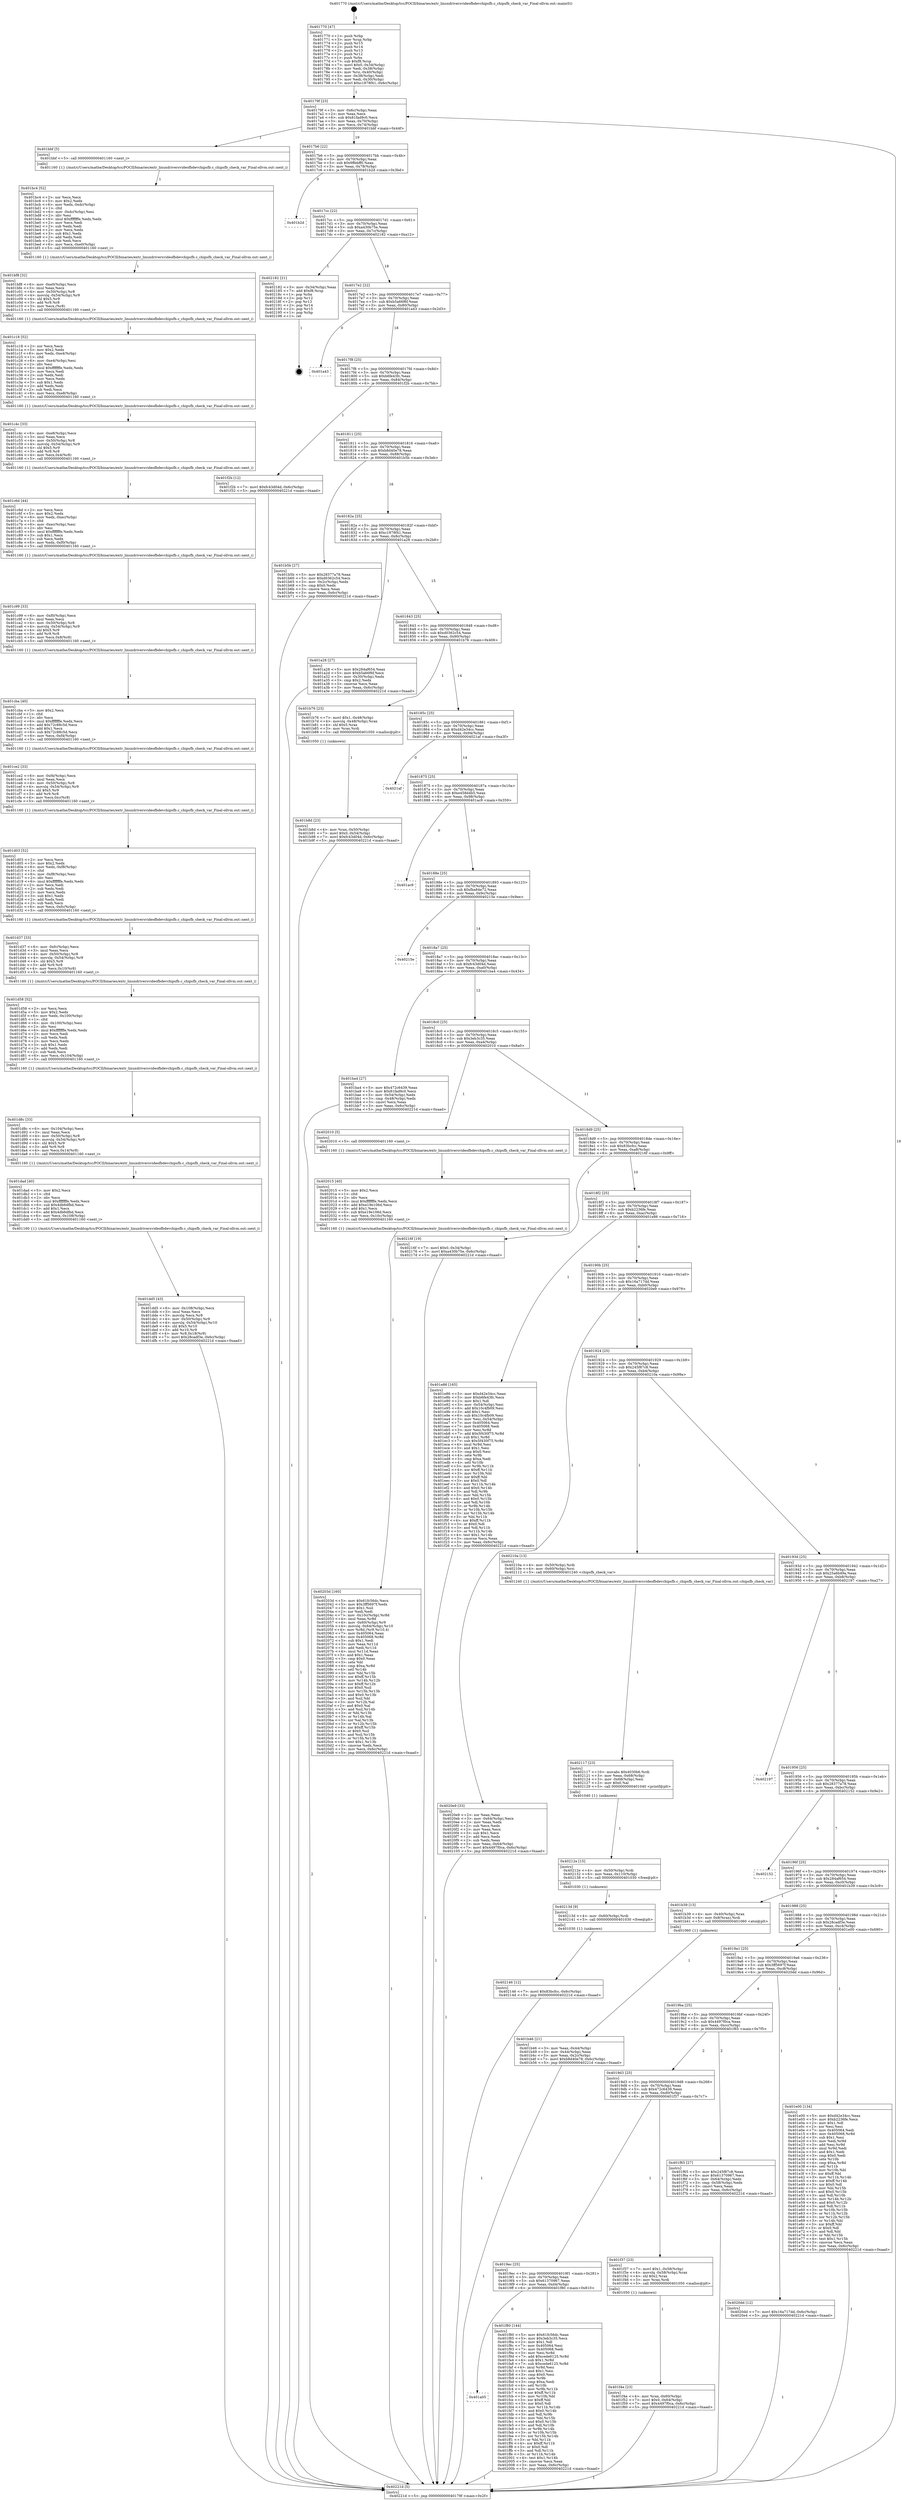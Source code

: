 digraph "0x401770" {
  label = "0x401770 (/mnt/c/Users/mathe/Desktop/tcc/POCII/binaries/extr_linuxdriversvideofbdevchipsfb.c_chipsfb_check_var_Final-ollvm.out::main(0))"
  labelloc = "t"
  node[shape=record]

  Entry [label="",width=0.3,height=0.3,shape=circle,fillcolor=black,style=filled]
  "0x40179f" [label="{
     0x40179f [23]\l
     | [instrs]\l
     &nbsp;&nbsp;0x40179f \<+3\>: mov -0x6c(%rbp),%eax\l
     &nbsp;&nbsp;0x4017a2 \<+2\>: mov %eax,%ecx\l
     &nbsp;&nbsp;0x4017a4 \<+6\>: sub $0x81fad9c0,%ecx\l
     &nbsp;&nbsp;0x4017aa \<+3\>: mov %eax,-0x70(%rbp)\l
     &nbsp;&nbsp;0x4017ad \<+3\>: mov %ecx,-0x74(%rbp)\l
     &nbsp;&nbsp;0x4017b0 \<+6\>: je 0000000000401bbf \<main+0x44f\>\l
  }"]
  "0x401bbf" [label="{
     0x401bbf [5]\l
     | [instrs]\l
     &nbsp;&nbsp;0x401bbf \<+5\>: call 0000000000401160 \<next_i\>\l
     | [calls]\l
     &nbsp;&nbsp;0x401160 \{1\} (/mnt/c/Users/mathe/Desktop/tcc/POCII/binaries/extr_linuxdriversvideofbdevchipsfb.c_chipsfb_check_var_Final-ollvm.out::next_i)\l
  }"]
  "0x4017b6" [label="{
     0x4017b6 [22]\l
     | [instrs]\l
     &nbsp;&nbsp;0x4017b6 \<+5\>: jmp 00000000004017bb \<main+0x4b\>\l
     &nbsp;&nbsp;0x4017bb \<+3\>: mov -0x70(%rbp),%eax\l
     &nbsp;&nbsp;0x4017be \<+5\>: sub $0x9ffebff0,%eax\l
     &nbsp;&nbsp;0x4017c3 \<+3\>: mov %eax,-0x78(%rbp)\l
     &nbsp;&nbsp;0x4017c6 \<+6\>: je 0000000000401b2d \<main+0x3bd\>\l
  }"]
  Exit [label="",width=0.3,height=0.3,shape=circle,fillcolor=black,style=filled,peripheries=2]
  "0x401b2d" [label="{
     0x401b2d\l
  }", style=dashed]
  "0x4017cc" [label="{
     0x4017cc [22]\l
     | [instrs]\l
     &nbsp;&nbsp;0x4017cc \<+5\>: jmp 00000000004017d1 \<main+0x61\>\l
     &nbsp;&nbsp;0x4017d1 \<+3\>: mov -0x70(%rbp),%eax\l
     &nbsp;&nbsp;0x4017d4 \<+5\>: sub $0xa430b75e,%eax\l
     &nbsp;&nbsp;0x4017d9 \<+3\>: mov %eax,-0x7c(%rbp)\l
     &nbsp;&nbsp;0x4017dc \<+6\>: je 0000000000402182 \<main+0xa12\>\l
  }"]
  "0x402146" [label="{
     0x402146 [12]\l
     | [instrs]\l
     &nbsp;&nbsp;0x402146 \<+7\>: movl $0x83bcfcc,-0x6c(%rbp)\l
     &nbsp;&nbsp;0x40214d \<+5\>: jmp 000000000040221d \<main+0xaad\>\l
  }"]
  "0x402182" [label="{
     0x402182 [21]\l
     | [instrs]\l
     &nbsp;&nbsp;0x402182 \<+3\>: mov -0x34(%rbp),%eax\l
     &nbsp;&nbsp;0x402185 \<+7\>: add $0xf8,%rsp\l
     &nbsp;&nbsp;0x40218c \<+1\>: pop %rbx\l
     &nbsp;&nbsp;0x40218d \<+2\>: pop %r12\l
     &nbsp;&nbsp;0x40218f \<+2\>: pop %r13\l
     &nbsp;&nbsp;0x402191 \<+2\>: pop %r14\l
     &nbsp;&nbsp;0x402193 \<+2\>: pop %r15\l
     &nbsp;&nbsp;0x402195 \<+1\>: pop %rbp\l
     &nbsp;&nbsp;0x402196 \<+1\>: ret\l
  }"]
  "0x4017e2" [label="{
     0x4017e2 [22]\l
     | [instrs]\l
     &nbsp;&nbsp;0x4017e2 \<+5\>: jmp 00000000004017e7 \<main+0x77\>\l
     &nbsp;&nbsp;0x4017e7 \<+3\>: mov -0x70(%rbp),%eax\l
     &nbsp;&nbsp;0x4017ea \<+5\>: sub $0xb5a66f6f,%eax\l
     &nbsp;&nbsp;0x4017ef \<+3\>: mov %eax,-0x80(%rbp)\l
     &nbsp;&nbsp;0x4017f2 \<+6\>: je 0000000000401a43 \<main+0x2d3\>\l
  }"]
  "0x40213d" [label="{
     0x40213d [9]\l
     | [instrs]\l
     &nbsp;&nbsp;0x40213d \<+4\>: mov -0x60(%rbp),%rdi\l
     &nbsp;&nbsp;0x402141 \<+5\>: call 0000000000401030 \<free@plt\>\l
     | [calls]\l
     &nbsp;&nbsp;0x401030 \{1\} (unknown)\l
  }"]
  "0x401a43" [label="{
     0x401a43\l
  }", style=dashed]
  "0x4017f8" [label="{
     0x4017f8 [25]\l
     | [instrs]\l
     &nbsp;&nbsp;0x4017f8 \<+5\>: jmp 00000000004017fd \<main+0x8d\>\l
     &nbsp;&nbsp;0x4017fd \<+3\>: mov -0x70(%rbp),%eax\l
     &nbsp;&nbsp;0x401800 \<+5\>: sub $0xb6fe43fc,%eax\l
     &nbsp;&nbsp;0x401805 \<+6\>: mov %eax,-0x84(%rbp)\l
     &nbsp;&nbsp;0x40180b \<+6\>: je 0000000000401f2b \<main+0x7bb\>\l
  }"]
  "0x40212e" [label="{
     0x40212e [15]\l
     | [instrs]\l
     &nbsp;&nbsp;0x40212e \<+4\>: mov -0x50(%rbp),%rdi\l
     &nbsp;&nbsp;0x402132 \<+6\>: mov %eax,-0x110(%rbp)\l
     &nbsp;&nbsp;0x402138 \<+5\>: call 0000000000401030 \<free@plt\>\l
     | [calls]\l
     &nbsp;&nbsp;0x401030 \{1\} (unknown)\l
  }"]
  "0x401f2b" [label="{
     0x401f2b [12]\l
     | [instrs]\l
     &nbsp;&nbsp;0x401f2b \<+7\>: movl $0xfc43d04d,-0x6c(%rbp)\l
     &nbsp;&nbsp;0x401f32 \<+5\>: jmp 000000000040221d \<main+0xaad\>\l
  }"]
  "0x401811" [label="{
     0x401811 [25]\l
     | [instrs]\l
     &nbsp;&nbsp;0x401811 \<+5\>: jmp 0000000000401816 \<main+0xa6\>\l
     &nbsp;&nbsp;0x401816 \<+3\>: mov -0x70(%rbp),%eax\l
     &nbsp;&nbsp;0x401819 \<+5\>: sub $0xb8d40e78,%eax\l
     &nbsp;&nbsp;0x40181e \<+6\>: mov %eax,-0x88(%rbp)\l
     &nbsp;&nbsp;0x401824 \<+6\>: je 0000000000401b5b \<main+0x3eb\>\l
  }"]
  "0x402117" [label="{
     0x402117 [23]\l
     | [instrs]\l
     &nbsp;&nbsp;0x402117 \<+10\>: movabs $0x4030b6,%rdi\l
     &nbsp;&nbsp;0x402121 \<+3\>: mov %eax,-0x68(%rbp)\l
     &nbsp;&nbsp;0x402124 \<+3\>: mov -0x68(%rbp),%esi\l
     &nbsp;&nbsp;0x402127 \<+2\>: mov $0x0,%al\l
     &nbsp;&nbsp;0x402129 \<+5\>: call 0000000000401040 \<printf@plt\>\l
     | [calls]\l
     &nbsp;&nbsp;0x401040 \{1\} (unknown)\l
  }"]
  "0x401b5b" [label="{
     0x401b5b [27]\l
     | [instrs]\l
     &nbsp;&nbsp;0x401b5b \<+5\>: mov $0x28377a78,%eax\l
     &nbsp;&nbsp;0x401b60 \<+5\>: mov $0xd0362c54,%ecx\l
     &nbsp;&nbsp;0x401b65 \<+3\>: mov -0x2c(%rbp),%edx\l
     &nbsp;&nbsp;0x401b68 \<+3\>: cmp $0x0,%edx\l
     &nbsp;&nbsp;0x401b6b \<+3\>: cmove %ecx,%eax\l
     &nbsp;&nbsp;0x401b6e \<+3\>: mov %eax,-0x6c(%rbp)\l
     &nbsp;&nbsp;0x401b71 \<+5\>: jmp 000000000040221d \<main+0xaad\>\l
  }"]
  "0x40182a" [label="{
     0x40182a [25]\l
     | [instrs]\l
     &nbsp;&nbsp;0x40182a \<+5\>: jmp 000000000040182f \<main+0xbf\>\l
     &nbsp;&nbsp;0x40182f \<+3\>: mov -0x70(%rbp),%eax\l
     &nbsp;&nbsp;0x401832 \<+5\>: sub $0xc1878f41,%eax\l
     &nbsp;&nbsp;0x401837 \<+6\>: mov %eax,-0x8c(%rbp)\l
     &nbsp;&nbsp;0x40183d \<+6\>: je 0000000000401a28 \<main+0x2b8\>\l
  }"]
  "0x40203d" [label="{
     0x40203d [160]\l
     | [instrs]\l
     &nbsp;&nbsp;0x40203d \<+5\>: mov $0x61fc56dc,%ecx\l
     &nbsp;&nbsp;0x402042 \<+5\>: mov $0x3ff5697f,%edx\l
     &nbsp;&nbsp;0x402047 \<+3\>: mov $0x1,%sil\l
     &nbsp;&nbsp;0x40204a \<+2\>: xor %edi,%edi\l
     &nbsp;&nbsp;0x40204c \<+7\>: mov -0x10c(%rbp),%r8d\l
     &nbsp;&nbsp;0x402053 \<+4\>: imul %eax,%r8d\l
     &nbsp;&nbsp;0x402057 \<+4\>: mov -0x60(%rbp),%r9\l
     &nbsp;&nbsp;0x40205b \<+4\>: movslq -0x64(%rbp),%r10\l
     &nbsp;&nbsp;0x40205f \<+4\>: mov %r8d,(%r9,%r10,4)\l
     &nbsp;&nbsp;0x402063 \<+7\>: mov 0x405064,%eax\l
     &nbsp;&nbsp;0x40206a \<+8\>: mov 0x405068,%r8d\l
     &nbsp;&nbsp;0x402072 \<+3\>: sub $0x1,%edi\l
     &nbsp;&nbsp;0x402075 \<+3\>: mov %eax,%r11d\l
     &nbsp;&nbsp;0x402078 \<+3\>: add %edi,%r11d\l
     &nbsp;&nbsp;0x40207b \<+4\>: imul %r11d,%eax\l
     &nbsp;&nbsp;0x40207f \<+3\>: and $0x1,%eax\l
     &nbsp;&nbsp;0x402082 \<+3\>: cmp $0x0,%eax\l
     &nbsp;&nbsp;0x402085 \<+3\>: sete %bl\l
     &nbsp;&nbsp;0x402088 \<+4\>: cmp $0xa,%r8d\l
     &nbsp;&nbsp;0x40208c \<+4\>: setl %r14b\l
     &nbsp;&nbsp;0x402090 \<+3\>: mov %bl,%r15b\l
     &nbsp;&nbsp;0x402093 \<+4\>: xor $0xff,%r15b\l
     &nbsp;&nbsp;0x402097 \<+3\>: mov %r14b,%r12b\l
     &nbsp;&nbsp;0x40209a \<+4\>: xor $0xff,%r12b\l
     &nbsp;&nbsp;0x40209e \<+4\>: xor $0x0,%sil\l
     &nbsp;&nbsp;0x4020a2 \<+3\>: mov %r15b,%r13b\l
     &nbsp;&nbsp;0x4020a5 \<+4\>: and $0x0,%r13b\l
     &nbsp;&nbsp;0x4020a9 \<+3\>: and %sil,%bl\l
     &nbsp;&nbsp;0x4020ac \<+3\>: mov %r12b,%al\l
     &nbsp;&nbsp;0x4020af \<+2\>: and $0x0,%al\l
     &nbsp;&nbsp;0x4020b1 \<+3\>: and %sil,%r14b\l
     &nbsp;&nbsp;0x4020b4 \<+3\>: or %bl,%r13b\l
     &nbsp;&nbsp;0x4020b7 \<+3\>: or %r14b,%al\l
     &nbsp;&nbsp;0x4020ba \<+3\>: xor %al,%r13b\l
     &nbsp;&nbsp;0x4020bd \<+3\>: or %r12b,%r15b\l
     &nbsp;&nbsp;0x4020c0 \<+4\>: xor $0xff,%r15b\l
     &nbsp;&nbsp;0x4020c4 \<+4\>: or $0x0,%sil\l
     &nbsp;&nbsp;0x4020c8 \<+3\>: and %sil,%r15b\l
     &nbsp;&nbsp;0x4020cb \<+3\>: or %r15b,%r13b\l
     &nbsp;&nbsp;0x4020ce \<+4\>: test $0x1,%r13b\l
     &nbsp;&nbsp;0x4020d2 \<+3\>: cmovne %edx,%ecx\l
     &nbsp;&nbsp;0x4020d5 \<+3\>: mov %ecx,-0x6c(%rbp)\l
     &nbsp;&nbsp;0x4020d8 \<+5\>: jmp 000000000040221d \<main+0xaad\>\l
  }"]
  "0x401a28" [label="{
     0x401a28 [27]\l
     | [instrs]\l
     &nbsp;&nbsp;0x401a28 \<+5\>: mov $0x284af654,%eax\l
     &nbsp;&nbsp;0x401a2d \<+5\>: mov $0xb5a66f6f,%ecx\l
     &nbsp;&nbsp;0x401a32 \<+3\>: mov -0x30(%rbp),%edx\l
     &nbsp;&nbsp;0x401a35 \<+3\>: cmp $0x2,%edx\l
     &nbsp;&nbsp;0x401a38 \<+3\>: cmovne %ecx,%eax\l
     &nbsp;&nbsp;0x401a3b \<+3\>: mov %eax,-0x6c(%rbp)\l
     &nbsp;&nbsp;0x401a3e \<+5\>: jmp 000000000040221d \<main+0xaad\>\l
  }"]
  "0x401843" [label="{
     0x401843 [25]\l
     | [instrs]\l
     &nbsp;&nbsp;0x401843 \<+5\>: jmp 0000000000401848 \<main+0xd8\>\l
     &nbsp;&nbsp;0x401848 \<+3\>: mov -0x70(%rbp),%eax\l
     &nbsp;&nbsp;0x40184b \<+5\>: sub $0xd0362c54,%eax\l
     &nbsp;&nbsp;0x401850 \<+6\>: mov %eax,-0x90(%rbp)\l
     &nbsp;&nbsp;0x401856 \<+6\>: je 0000000000401b76 \<main+0x406\>\l
  }"]
  "0x40221d" [label="{
     0x40221d [5]\l
     | [instrs]\l
     &nbsp;&nbsp;0x40221d \<+5\>: jmp 000000000040179f \<main+0x2f\>\l
  }"]
  "0x401770" [label="{
     0x401770 [47]\l
     | [instrs]\l
     &nbsp;&nbsp;0x401770 \<+1\>: push %rbp\l
     &nbsp;&nbsp;0x401771 \<+3\>: mov %rsp,%rbp\l
     &nbsp;&nbsp;0x401774 \<+2\>: push %r15\l
     &nbsp;&nbsp;0x401776 \<+2\>: push %r14\l
     &nbsp;&nbsp;0x401778 \<+2\>: push %r13\l
     &nbsp;&nbsp;0x40177a \<+2\>: push %r12\l
     &nbsp;&nbsp;0x40177c \<+1\>: push %rbx\l
     &nbsp;&nbsp;0x40177d \<+7\>: sub $0xf8,%rsp\l
     &nbsp;&nbsp;0x401784 \<+7\>: movl $0x0,-0x34(%rbp)\l
     &nbsp;&nbsp;0x40178b \<+3\>: mov %edi,-0x38(%rbp)\l
     &nbsp;&nbsp;0x40178e \<+4\>: mov %rsi,-0x40(%rbp)\l
     &nbsp;&nbsp;0x401792 \<+3\>: mov -0x38(%rbp),%edi\l
     &nbsp;&nbsp;0x401795 \<+3\>: mov %edi,-0x30(%rbp)\l
     &nbsp;&nbsp;0x401798 \<+7\>: movl $0xc1878f41,-0x6c(%rbp)\l
  }"]
  "0x402015" [label="{
     0x402015 [40]\l
     | [instrs]\l
     &nbsp;&nbsp;0x402015 \<+5\>: mov $0x2,%ecx\l
     &nbsp;&nbsp;0x40201a \<+1\>: cltd\l
     &nbsp;&nbsp;0x40201b \<+2\>: idiv %ecx\l
     &nbsp;&nbsp;0x40201d \<+6\>: imul $0xfffffffe,%edx,%ecx\l
     &nbsp;&nbsp;0x402023 \<+6\>: add $0xe19e106d,%ecx\l
     &nbsp;&nbsp;0x402029 \<+3\>: add $0x1,%ecx\l
     &nbsp;&nbsp;0x40202c \<+6\>: sub $0xe19e106d,%ecx\l
     &nbsp;&nbsp;0x402032 \<+6\>: mov %ecx,-0x10c(%rbp)\l
     &nbsp;&nbsp;0x402038 \<+5\>: call 0000000000401160 \<next_i\>\l
     | [calls]\l
     &nbsp;&nbsp;0x401160 \{1\} (/mnt/c/Users/mathe/Desktop/tcc/POCII/binaries/extr_linuxdriversvideofbdevchipsfb.c_chipsfb_check_var_Final-ollvm.out::next_i)\l
  }"]
  "0x401b76" [label="{
     0x401b76 [23]\l
     | [instrs]\l
     &nbsp;&nbsp;0x401b76 \<+7\>: movl $0x1,-0x48(%rbp)\l
     &nbsp;&nbsp;0x401b7d \<+4\>: movslq -0x48(%rbp),%rax\l
     &nbsp;&nbsp;0x401b81 \<+4\>: shl $0x5,%rax\l
     &nbsp;&nbsp;0x401b85 \<+3\>: mov %rax,%rdi\l
     &nbsp;&nbsp;0x401b88 \<+5\>: call 0000000000401050 \<malloc@plt\>\l
     | [calls]\l
     &nbsp;&nbsp;0x401050 \{1\} (unknown)\l
  }"]
  "0x40185c" [label="{
     0x40185c [25]\l
     | [instrs]\l
     &nbsp;&nbsp;0x40185c \<+5\>: jmp 0000000000401861 \<main+0xf1\>\l
     &nbsp;&nbsp;0x401861 \<+3\>: mov -0x70(%rbp),%eax\l
     &nbsp;&nbsp;0x401864 \<+5\>: sub $0xd42e34cc,%eax\l
     &nbsp;&nbsp;0x401869 \<+6\>: mov %eax,-0x94(%rbp)\l
     &nbsp;&nbsp;0x40186f \<+6\>: je 00000000004021af \<main+0xa3f\>\l
  }"]
  "0x401a05" [label="{
     0x401a05\l
  }", style=dashed]
  "0x4021af" [label="{
     0x4021af\l
  }", style=dashed]
  "0x401875" [label="{
     0x401875 [25]\l
     | [instrs]\l
     &nbsp;&nbsp;0x401875 \<+5\>: jmp 000000000040187a \<main+0x10a\>\l
     &nbsp;&nbsp;0x40187a \<+3\>: mov -0x70(%rbp),%eax\l
     &nbsp;&nbsp;0x40187d \<+5\>: sub $0xe458d4b5,%eax\l
     &nbsp;&nbsp;0x401882 \<+6\>: mov %eax,-0x98(%rbp)\l
     &nbsp;&nbsp;0x401888 \<+6\>: je 0000000000401ac9 \<main+0x359\>\l
  }"]
  "0x401f80" [label="{
     0x401f80 [144]\l
     | [instrs]\l
     &nbsp;&nbsp;0x401f80 \<+5\>: mov $0x61fc56dc,%eax\l
     &nbsp;&nbsp;0x401f85 \<+5\>: mov $0x3eb3c35,%ecx\l
     &nbsp;&nbsp;0x401f8a \<+2\>: mov $0x1,%dl\l
     &nbsp;&nbsp;0x401f8c \<+7\>: mov 0x405064,%esi\l
     &nbsp;&nbsp;0x401f93 \<+7\>: mov 0x405068,%edi\l
     &nbsp;&nbsp;0x401f9a \<+3\>: mov %esi,%r8d\l
     &nbsp;&nbsp;0x401f9d \<+7\>: add $0xcede6125,%r8d\l
     &nbsp;&nbsp;0x401fa4 \<+4\>: sub $0x1,%r8d\l
     &nbsp;&nbsp;0x401fa8 \<+7\>: sub $0xcede6125,%r8d\l
     &nbsp;&nbsp;0x401faf \<+4\>: imul %r8d,%esi\l
     &nbsp;&nbsp;0x401fb3 \<+3\>: and $0x1,%esi\l
     &nbsp;&nbsp;0x401fb6 \<+3\>: cmp $0x0,%esi\l
     &nbsp;&nbsp;0x401fb9 \<+4\>: sete %r9b\l
     &nbsp;&nbsp;0x401fbd \<+3\>: cmp $0xa,%edi\l
     &nbsp;&nbsp;0x401fc0 \<+4\>: setl %r10b\l
     &nbsp;&nbsp;0x401fc4 \<+3\>: mov %r9b,%r11b\l
     &nbsp;&nbsp;0x401fc7 \<+4\>: xor $0xff,%r11b\l
     &nbsp;&nbsp;0x401fcb \<+3\>: mov %r10b,%bl\l
     &nbsp;&nbsp;0x401fce \<+3\>: xor $0xff,%bl\l
     &nbsp;&nbsp;0x401fd1 \<+3\>: xor $0x0,%dl\l
     &nbsp;&nbsp;0x401fd4 \<+3\>: mov %r11b,%r14b\l
     &nbsp;&nbsp;0x401fd7 \<+4\>: and $0x0,%r14b\l
     &nbsp;&nbsp;0x401fdb \<+3\>: and %dl,%r9b\l
     &nbsp;&nbsp;0x401fde \<+3\>: mov %bl,%r15b\l
     &nbsp;&nbsp;0x401fe1 \<+4\>: and $0x0,%r15b\l
     &nbsp;&nbsp;0x401fe5 \<+3\>: and %dl,%r10b\l
     &nbsp;&nbsp;0x401fe8 \<+3\>: or %r9b,%r14b\l
     &nbsp;&nbsp;0x401feb \<+3\>: or %r10b,%r15b\l
     &nbsp;&nbsp;0x401fee \<+3\>: xor %r15b,%r14b\l
     &nbsp;&nbsp;0x401ff1 \<+3\>: or %bl,%r11b\l
     &nbsp;&nbsp;0x401ff4 \<+4\>: xor $0xff,%r11b\l
     &nbsp;&nbsp;0x401ff8 \<+3\>: or $0x0,%dl\l
     &nbsp;&nbsp;0x401ffb \<+3\>: and %dl,%r11b\l
     &nbsp;&nbsp;0x401ffe \<+3\>: or %r11b,%r14b\l
     &nbsp;&nbsp;0x402001 \<+4\>: test $0x1,%r14b\l
     &nbsp;&nbsp;0x402005 \<+3\>: cmovne %ecx,%eax\l
     &nbsp;&nbsp;0x402008 \<+3\>: mov %eax,-0x6c(%rbp)\l
     &nbsp;&nbsp;0x40200b \<+5\>: jmp 000000000040221d \<main+0xaad\>\l
  }"]
  "0x401ac9" [label="{
     0x401ac9\l
  }", style=dashed]
  "0x40188e" [label="{
     0x40188e [25]\l
     | [instrs]\l
     &nbsp;&nbsp;0x40188e \<+5\>: jmp 0000000000401893 \<main+0x123\>\l
     &nbsp;&nbsp;0x401893 \<+3\>: mov -0x70(%rbp),%eax\l
     &nbsp;&nbsp;0x401896 \<+5\>: sub $0xfba84e72,%eax\l
     &nbsp;&nbsp;0x40189b \<+6\>: mov %eax,-0x9c(%rbp)\l
     &nbsp;&nbsp;0x4018a1 \<+6\>: je 000000000040215e \<main+0x9ee\>\l
  }"]
  "0x401f4e" [label="{
     0x401f4e [23]\l
     | [instrs]\l
     &nbsp;&nbsp;0x401f4e \<+4\>: mov %rax,-0x60(%rbp)\l
     &nbsp;&nbsp;0x401f52 \<+7\>: movl $0x0,-0x64(%rbp)\l
     &nbsp;&nbsp;0x401f59 \<+7\>: movl $0x4497f0ca,-0x6c(%rbp)\l
     &nbsp;&nbsp;0x401f60 \<+5\>: jmp 000000000040221d \<main+0xaad\>\l
  }"]
  "0x40215e" [label="{
     0x40215e\l
  }", style=dashed]
  "0x4018a7" [label="{
     0x4018a7 [25]\l
     | [instrs]\l
     &nbsp;&nbsp;0x4018a7 \<+5\>: jmp 00000000004018ac \<main+0x13c\>\l
     &nbsp;&nbsp;0x4018ac \<+3\>: mov -0x70(%rbp),%eax\l
     &nbsp;&nbsp;0x4018af \<+5\>: sub $0xfc43d04d,%eax\l
     &nbsp;&nbsp;0x4018b4 \<+6\>: mov %eax,-0xa0(%rbp)\l
     &nbsp;&nbsp;0x4018ba \<+6\>: je 0000000000401ba4 \<main+0x434\>\l
  }"]
  "0x4019ec" [label="{
     0x4019ec [25]\l
     | [instrs]\l
     &nbsp;&nbsp;0x4019ec \<+5\>: jmp 00000000004019f1 \<main+0x281\>\l
     &nbsp;&nbsp;0x4019f1 \<+3\>: mov -0x70(%rbp),%eax\l
     &nbsp;&nbsp;0x4019f4 \<+5\>: sub $0x61370967,%eax\l
     &nbsp;&nbsp;0x4019f9 \<+6\>: mov %eax,-0xd4(%rbp)\l
     &nbsp;&nbsp;0x4019ff \<+6\>: je 0000000000401f80 \<main+0x810\>\l
  }"]
  "0x401ba4" [label="{
     0x401ba4 [27]\l
     | [instrs]\l
     &nbsp;&nbsp;0x401ba4 \<+5\>: mov $0x472c6439,%eax\l
     &nbsp;&nbsp;0x401ba9 \<+5\>: mov $0x81fad9c0,%ecx\l
     &nbsp;&nbsp;0x401bae \<+3\>: mov -0x54(%rbp),%edx\l
     &nbsp;&nbsp;0x401bb1 \<+3\>: cmp -0x48(%rbp),%edx\l
     &nbsp;&nbsp;0x401bb4 \<+3\>: cmovl %ecx,%eax\l
     &nbsp;&nbsp;0x401bb7 \<+3\>: mov %eax,-0x6c(%rbp)\l
     &nbsp;&nbsp;0x401bba \<+5\>: jmp 000000000040221d \<main+0xaad\>\l
  }"]
  "0x4018c0" [label="{
     0x4018c0 [25]\l
     | [instrs]\l
     &nbsp;&nbsp;0x4018c0 \<+5\>: jmp 00000000004018c5 \<main+0x155\>\l
     &nbsp;&nbsp;0x4018c5 \<+3\>: mov -0x70(%rbp),%eax\l
     &nbsp;&nbsp;0x4018c8 \<+5\>: sub $0x3eb3c35,%eax\l
     &nbsp;&nbsp;0x4018cd \<+6\>: mov %eax,-0xa4(%rbp)\l
     &nbsp;&nbsp;0x4018d3 \<+6\>: je 0000000000402010 \<main+0x8a0\>\l
  }"]
  "0x401f37" [label="{
     0x401f37 [23]\l
     | [instrs]\l
     &nbsp;&nbsp;0x401f37 \<+7\>: movl $0x1,-0x58(%rbp)\l
     &nbsp;&nbsp;0x401f3e \<+4\>: movslq -0x58(%rbp),%rax\l
     &nbsp;&nbsp;0x401f42 \<+4\>: shl $0x2,%rax\l
     &nbsp;&nbsp;0x401f46 \<+3\>: mov %rax,%rdi\l
     &nbsp;&nbsp;0x401f49 \<+5\>: call 0000000000401050 \<malloc@plt\>\l
     | [calls]\l
     &nbsp;&nbsp;0x401050 \{1\} (unknown)\l
  }"]
  "0x402010" [label="{
     0x402010 [5]\l
     | [instrs]\l
     &nbsp;&nbsp;0x402010 \<+5\>: call 0000000000401160 \<next_i\>\l
     | [calls]\l
     &nbsp;&nbsp;0x401160 \{1\} (/mnt/c/Users/mathe/Desktop/tcc/POCII/binaries/extr_linuxdriversvideofbdevchipsfb.c_chipsfb_check_var_Final-ollvm.out::next_i)\l
  }"]
  "0x4018d9" [label="{
     0x4018d9 [25]\l
     | [instrs]\l
     &nbsp;&nbsp;0x4018d9 \<+5\>: jmp 00000000004018de \<main+0x16e\>\l
     &nbsp;&nbsp;0x4018de \<+3\>: mov -0x70(%rbp),%eax\l
     &nbsp;&nbsp;0x4018e1 \<+5\>: sub $0x83bcfcc,%eax\l
     &nbsp;&nbsp;0x4018e6 \<+6\>: mov %eax,-0xa8(%rbp)\l
     &nbsp;&nbsp;0x4018ec \<+6\>: je 000000000040216f \<main+0x9ff\>\l
  }"]
  "0x4019d3" [label="{
     0x4019d3 [25]\l
     | [instrs]\l
     &nbsp;&nbsp;0x4019d3 \<+5\>: jmp 00000000004019d8 \<main+0x268\>\l
     &nbsp;&nbsp;0x4019d8 \<+3\>: mov -0x70(%rbp),%eax\l
     &nbsp;&nbsp;0x4019db \<+5\>: sub $0x472c6439,%eax\l
     &nbsp;&nbsp;0x4019e0 \<+6\>: mov %eax,-0xd0(%rbp)\l
     &nbsp;&nbsp;0x4019e6 \<+6\>: je 0000000000401f37 \<main+0x7c7\>\l
  }"]
  "0x40216f" [label="{
     0x40216f [19]\l
     | [instrs]\l
     &nbsp;&nbsp;0x40216f \<+7\>: movl $0x0,-0x34(%rbp)\l
     &nbsp;&nbsp;0x402176 \<+7\>: movl $0xa430b75e,-0x6c(%rbp)\l
     &nbsp;&nbsp;0x40217d \<+5\>: jmp 000000000040221d \<main+0xaad\>\l
  }"]
  "0x4018f2" [label="{
     0x4018f2 [25]\l
     | [instrs]\l
     &nbsp;&nbsp;0x4018f2 \<+5\>: jmp 00000000004018f7 \<main+0x187\>\l
     &nbsp;&nbsp;0x4018f7 \<+3\>: mov -0x70(%rbp),%eax\l
     &nbsp;&nbsp;0x4018fa \<+5\>: sub $0xb2236fe,%eax\l
     &nbsp;&nbsp;0x4018ff \<+6\>: mov %eax,-0xac(%rbp)\l
     &nbsp;&nbsp;0x401905 \<+6\>: je 0000000000401e86 \<main+0x716\>\l
  }"]
  "0x401f65" [label="{
     0x401f65 [27]\l
     | [instrs]\l
     &nbsp;&nbsp;0x401f65 \<+5\>: mov $0x245f87c8,%eax\l
     &nbsp;&nbsp;0x401f6a \<+5\>: mov $0x61370967,%ecx\l
     &nbsp;&nbsp;0x401f6f \<+3\>: mov -0x64(%rbp),%edx\l
     &nbsp;&nbsp;0x401f72 \<+3\>: cmp -0x58(%rbp),%edx\l
     &nbsp;&nbsp;0x401f75 \<+3\>: cmovl %ecx,%eax\l
     &nbsp;&nbsp;0x401f78 \<+3\>: mov %eax,-0x6c(%rbp)\l
     &nbsp;&nbsp;0x401f7b \<+5\>: jmp 000000000040221d \<main+0xaad\>\l
  }"]
  "0x401e86" [label="{
     0x401e86 [165]\l
     | [instrs]\l
     &nbsp;&nbsp;0x401e86 \<+5\>: mov $0xd42e34cc,%eax\l
     &nbsp;&nbsp;0x401e8b \<+5\>: mov $0xb6fe43fc,%ecx\l
     &nbsp;&nbsp;0x401e90 \<+2\>: mov $0x1,%dl\l
     &nbsp;&nbsp;0x401e92 \<+3\>: mov -0x54(%rbp),%esi\l
     &nbsp;&nbsp;0x401e95 \<+6\>: add $0x10c4fb09,%esi\l
     &nbsp;&nbsp;0x401e9b \<+3\>: add $0x1,%esi\l
     &nbsp;&nbsp;0x401e9e \<+6\>: sub $0x10c4fb09,%esi\l
     &nbsp;&nbsp;0x401ea4 \<+3\>: mov %esi,-0x54(%rbp)\l
     &nbsp;&nbsp;0x401ea7 \<+7\>: mov 0x405064,%esi\l
     &nbsp;&nbsp;0x401eae \<+7\>: mov 0x405068,%edi\l
     &nbsp;&nbsp;0x401eb5 \<+3\>: mov %esi,%r8d\l
     &nbsp;&nbsp;0x401eb8 \<+7\>: add $0x5f430f75,%r8d\l
     &nbsp;&nbsp;0x401ebf \<+4\>: sub $0x1,%r8d\l
     &nbsp;&nbsp;0x401ec3 \<+7\>: sub $0x5f430f75,%r8d\l
     &nbsp;&nbsp;0x401eca \<+4\>: imul %r8d,%esi\l
     &nbsp;&nbsp;0x401ece \<+3\>: and $0x1,%esi\l
     &nbsp;&nbsp;0x401ed1 \<+3\>: cmp $0x0,%esi\l
     &nbsp;&nbsp;0x401ed4 \<+4\>: sete %r9b\l
     &nbsp;&nbsp;0x401ed8 \<+3\>: cmp $0xa,%edi\l
     &nbsp;&nbsp;0x401edb \<+4\>: setl %r10b\l
     &nbsp;&nbsp;0x401edf \<+3\>: mov %r9b,%r11b\l
     &nbsp;&nbsp;0x401ee2 \<+4\>: xor $0xff,%r11b\l
     &nbsp;&nbsp;0x401ee6 \<+3\>: mov %r10b,%bl\l
     &nbsp;&nbsp;0x401ee9 \<+3\>: xor $0xff,%bl\l
     &nbsp;&nbsp;0x401eec \<+3\>: xor $0x0,%dl\l
     &nbsp;&nbsp;0x401eef \<+3\>: mov %r11b,%r14b\l
     &nbsp;&nbsp;0x401ef2 \<+4\>: and $0x0,%r14b\l
     &nbsp;&nbsp;0x401ef6 \<+3\>: and %dl,%r9b\l
     &nbsp;&nbsp;0x401ef9 \<+3\>: mov %bl,%r15b\l
     &nbsp;&nbsp;0x401efc \<+4\>: and $0x0,%r15b\l
     &nbsp;&nbsp;0x401f00 \<+3\>: and %dl,%r10b\l
     &nbsp;&nbsp;0x401f03 \<+3\>: or %r9b,%r14b\l
     &nbsp;&nbsp;0x401f06 \<+3\>: or %r10b,%r15b\l
     &nbsp;&nbsp;0x401f09 \<+3\>: xor %r15b,%r14b\l
     &nbsp;&nbsp;0x401f0c \<+3\>: or %bl,%r11b\l
     &nbsp;&nbsp;0x401f0f \<+4\>: xor $0xff,%r11b\l
     &nbsp;&nbsp;0x401f13 \<+3\>: or $0x0,%dl\l
     &nbsp;&nbsp;0x401f16 \<+3\>: and %dl,%r11b\l
     &nbsp;&nbsp;0x401f19 \<+3\>: or %r11b,%r14b\l
     &nbsp;&nbsp;0x401f1c \<+4\>: test $0x1,%r14b\l
     &nbsp;&nbsp;0x401f20 \<+3\>: cmovne %ecx,%eax\l
     &nbsp;&nbsp;0x401f23 \<+3\>: mov %eax,-0x6c(%rbp)\l
     &nbsp;&nbsp;0x401f26 \<+5\>: jmp 000000000040221d \<main+0xaad\>\l
  }"]
  "0x40190b" [label="{
     0x40190b [25]\l
     | [instrs]\l
     &nbsp;&nbsp;0x40190b \<+5\>: jmp 0000000000401910 \<main+0x1a0\>\l
     &nbsp;&nbsp;0x401910 \<+3\>: mov -0x70(%rbp),%eax\l
     &nbsp;&nbsp;0x401913 \<+5\>: sub $0x16a717dd,%eax\l
     &nbsp;&nbsp;0x401918 \<+6\>: mov %eax,-0xb0(%rbp)\l
     &nbsp;&nbsp;0x40191e \<+6\>: je 00000000004020e9 \<main+0x979\>\l
  }"]
  "0x4019ba" [label="{
     0x4019ba [25]\l
     | [instrs]\l
     &nbsp;&nbsp;0x4019ba \<+5\>: jmp 00000000004019bf \<main+0x24f\>\l
     &nbsp;&nbsp;0x4019bf \<+3\>: mov -0x70(%rbp),%eax\l
     &nbsp;&nbsp;0x4019c2 \<+5\>: sub $0x4497f0ca,%eax\l
     &nbsp;&nbsp;0x4019c7 \<+6\>: mov %eax,-0xcc(%rbp)\l
     &nbsp;&nbsp;0x4019cd \<+6\>: je 0000000000401f65 \<main+0x7f5\>\l
  }"]
  "0x4020e9" [label="{
     0x4020e9 [33]\l
     | [instrs]\l
     &nbsp;&nbsp;0x4020e9 \<+2\>: xor %eax,%eax\l
     &nbsp;&nbsp;0x4020eb \<+3\>: mov -0x64(%rbp),%ecx\l
     &nbsp;&nbsp;0x4020ee \<+2\>: mov %eax,%edx\l
     &nbsp;&nbsp;0x4020f0 \<+2\>: sub %ecx,%edx\l
     &nbsp;&nbsp;0x4020f2 \<+2\>: mov %eax,%ecx\l
     &nbsp;&nbsp;0x4020f4 \<+3\>: sub $0x1,%ecx\l
     &nbsp;&nbsp;0x4020f7 \<+2\>: add %ecx,%edx\l
     &nbsp;&nbsp;0x4020f9 \<+2\>: sub %edx,%eax\l
     &nbsp;&nbsp;0x4020fb \<+3\>: mov %eax,-0x64(%rbp)\l
     &nbsp;&nbsp;0x4020fe \<+7\>: movl $0x4497f0ca,-0x6c(%rbp)\l
     &nbsp;&nbsp;0x402105 \<+5\>: jmp 000000000040221d \<main+0xaad\>\l
  }"]
  "0x401924" [label="{
     0x401924 [25]\l
     | [instrs]\l
     &nbsp;&nbsp;0x401924 \<+5\>: jmp 0000000000401929 \<main+0x1b9\>\l
     &nbsp;&nbsp;0x401929 \<+3\>: mov -0x70(%rbp),%eax\l
     &nbsp;&nbsp;0x40192c \<+5\>: sub $0x245f87c8,%eax\l
     &nbsp;&nbsp;0x401931 \<+6\>: mov %eax,-0xb4(%rbp)\l
     &nbsp;&nbsp;0x401937 \<+6\>: je 000000000040210a \<main+0x99a\>\l
  }"]
  "0x4020dd" [label="{
     0x4020dd [12]\l
     | [instrs]\l
     &nbsp;&nbsp;0x4020dd \<+7\>: movl $0x16a717dd,-0x6c(%rbp)\l
     &nbsp;&nbsp;0x4020e4 \<+5\>: jmp 000000000040221d \<main+0xaad\>\l
  }"]
  "0x40210a" [label="{
     0x40210a [13]\l
     | [instrs]\l
     &nbsp;&nbsp;0x40210a \<+4\>: mov -0x50(%rbp),%rdi\l
     &nbsp;&nbsp;0x40210e \<+4\>: mov -0x60(%rbp),%rsi\l
     &nbsp;&nbsp;0x402112 \<+5\>: call 0000000000401240 \<chipsfb_check_var\>\l
     | [calls]\l
     &nbsp;&nbsp;0x401240 \{1\} (/mnt/c/Users/mathe/Desktop/tcc/POCII/binaries/extr_linuxdriversvideofbdevchipsfb.c_chipsfb_check_var_Final-ollvm.out::chipsfb_check_var)\l
  }"]
  "0x40193d" [label="{
     0x40193d [25]\l
     | [instrs]\l
     &nbsp;&nbsp;0x40193d \<+5\>: jmp 0000000000401942 \<main+0x1d2\>\l
     &nbsp;&nbsp;0x401942 \<+3\>: mov -0x70(%rbp),%eax\l
     &nbsp;&nbsp;0x401945 \<+5\>: sub $0x25a6b49a,%eax\l
     &nbsp;&nbsp;0x40194a \<+6\>: mov %eax,-0xb8(%rbp)\l
     &nbsp;&nbsp;0x401950 \<+6\>: je 0000000000402197 \<main+0xa27\>\l
  }"]
  "0x4019a1" [label="{
     0x4019a1 [25]\l
     | [instrs]\l
     &nbsp;&nbsp;0x4019a1 \<+5\>: jmp 00000000004019a6 \<main+0x236\>\l
     &nbsp;&nbsp;0x4019a6 \<+3\>: mov -0x70(%rbp),%eax\l
     &nbsp;&nbsp;0x4019a9 \<+5\>: sub $0x3ff5697f,%eax\l
     &nbsp;&nbsp;0x4019ae \<+6\>: mov %eax,-0xc8(%rbp)\l
     &nbsp;&nbsp;0x4019b4 \<+6\>: je 00000000004020dd \<main+0x96d\>\l
  }"]
  "0x402197" [label="{
     0x402197\l
  }", style=dashed]
  "0x401956" [label="{
     0x401956 [25]\l
     | [instrs]\l
     &nbsp;&nbsp;0x401956 \<+5\>: jmp 000000000040195b \<main+0x1eb\>\l
     &nbsp;&nbsp;0x40195b \<+3\>: mov -0x70(%rbp),%eax\l
     &nbsp;&nbsp;0x40195e \<+5\>: sub $0x28377a78,%eax\l
     &nbsp;&nbsp;0x401963 \<+6\>: mov %eax,-0xbc(%rbp)\l
     &nbsp;&nbsp;0x401969 \<+6\>: je 0000000000402152 \<main+0x9e2\>\l
  }"]
  "0x401e00" [label="{
     0x401e00 [134]\l
     | [instrs]\l
     &nbsp;&nbsp;0x401e00 \<+5\>: mov $0xd42e34cc,%eax\l
     &nbsp;&nbsp;0x401e05 \<+5\>: mov $0xb2236fe,%ecx\l
     &nbsp;&nbsp;0x401e0a \<+2\>: mov $0x1,%dl\l
     &nbsp;&nbsp;0x401e0c \<+2\>: xor %esi,%esi\l
     &nbsp;&nbsp;0x401e0e \<+7\>: mov 0x405064,%edi\l
     &nbsp;&nbsp;0x401e15 \<+8\>: mov 0x405068,%r8d\l
     &nbsp;&nbsp;0x401e1d \<+3\>: sub $0x1,%esi\l
     &nbsp;&nbsp;0x401e20 \<+3\>: mov %edi,%r9d\l
     &nbsp;&nbsp;0x401e23 \<+3\>: add %esi,%r9d\l
     &nbsp;&nbsp;0x401e26 \<+4\>: imul %r9d,%edi\l
     &nbsp;&nbsp;0x401e2a \<+3\>: and $0x1,%edi\l
     &nbsp;&nbsp;0x401e2d \<+3\>: cmp $0x0,%edi\l
     &nbsp;&nbsp;0x401e30 \<+4\>: sete %r10b\l
     &nbsp;&nbsp;0x401e34 \<+4\>: cmp $0xa,%r8d\l
     &nbsp;&nbsp;0x401e38 \<+4\>: setl %r11b\l
     &nbsp;&nbsp;0x401e3c \<+3\>: mov %r10b,%bl\l
     &nbsp;&nbsp;0x401e3f \<+3\>: xor $0xff,%bl\l
     &nbsp;&nbsp;0x401e42 \<+3\>: mov %r11b,%r14b\l
     &nbsp;&nbsp;0x401e45 \<+4\>: xor $0xff,%r14b\l
     &nbsp;&nbsp;0x401e49 \<+3\>: xor $0x0,%dl\l
     &nbsp;&nbsp;0x401e4c \<+3\>: mov %bl,%r15b\l
     &nbsp;&nbsp;0x401e4f \<+4\>: and $0x0,%r15b\l
     &nbsp;&nbsp;0x401e53 \<+3\>: and %dl,%r10b\l
     &nbsp;&nbsp;0x401e56 \<+3\>: mov %r14b,%r12b\l
     &nbsp;&nbsp;0x401e59 \<+4\>: and $0x0,%r12b\l
     &nbsp;&nbsp;0x401e5d \<+3\>: and %dl,%r11b\l
     &nbsp;&nbsp;0x401e60 \<+3\>: or %r10b,%r15b\l
     &nbsp;&nbsp;0x401e63 \<+3\>: or %r11b,%r12b\l
     &nbsp;&nbsp;0x401e66 \<+3\>: xor %r12b,%r15b\l
     &nbsp;&nbsp;0x401e69 \<+3\>: or %r14b,%bl\l
     &nbsp;&nbsp;0x401e6c \<+3\>: xor $0xff,%bl\l
     &nbsp;&nbsp;0x401e6f \<+3\>: or $0x0,%dl\l
     &nbsp;&nbsp;0x401e72 \<+2\>: and %dl,%bl\l
     &nbsp;&nbsp;0x401e74 \<+3\>: or %bl,%r15b\l
     &nbsp;&nbsp;0x401e77 \<+4\>: test $0x1,%r15b\l
     &nbsp;&nbsp;0x401e7b \<+3\>: cmovne %ecx,%eax\l
     &nbsp;&nbsp;0x401e7e \<+3\>: mov %eax,-0x6c(%rbp)\l
     &nbsp;&nbsp;0x401e81 \<+5\>: jmp 000000000040221d \<main+0xaad\>\l
  }"]
  "0x402152" [label="{
     0x402152\l
  }", style=dashed]
  "0x40196f" [label="{
     0x40196f [25]\l
     | [instrs]\l
     &nbsp;&nbsp;0x40196f \<+5\>: jmp 0000000000401974 \<main+0x204\>\l
     &nbsp;&nbsp;0x401974 \<+3\>: mov -0x70(%rbp),%eax\l
     &nbsp;&nbsp;0x401977 \<+5\>: sub $0x284af654,%eax\l
     &nbsp;&nbsp;0x40197c \<+6\>: mov %eax,-0xc0(%rbp)\l
     &nbsp;&nbsp;0x401982 \<+6\>: je 0000000000401b39 \<main+0x3c9\>\l
  }"]
  "0x401dd5" [label="{
     0x401dd5 [43]\l
     | [instrs]\l
     &nbsp;&nbsp;0x401dd5 \<+6\>: mov -0x108(%rbp),%ecx\l
     &nbsp;&nbsp;0x401ddb \<+3\>: imul %eax,%ecx\l
     &nbsp;&nbsp;0x401dde \<+3\>: movslq %ecx,%r8\l
     &nbsp;&nbsp;0x401de1 \<+4\>: mov -0x50(%rbp),%r9\l
     &nbsp;&nbsp;0x401de5 \<+4\>: movslq -0x54(%rbp),%r10\l
     &nbsp;&nbsp;0x401de9 \<+4\>: shl $0x5,%r10\l
     &nbsp;&nbsp;0x401ded \<+3\>: add %r10,%r9\l
     &nbsp;&nbsp;0x401df0 \<+4\>: mov %r8,0x18(%r9)\l
     &nbsp;&nbsp;0x401df4 \<+7\>: movl $0x28cadf3e,-0x6c(%rbp)\l
     &nbsp;&nbsp;0x401dfb \<+5\>: jmp 000000000040221d \<main+0xaad\>\l
  }"]
  "0x401b39" [label="{
     0x401b39 [13]\l
     | [instrs]\l
     &nbsp;&nbsp;0x401b39 \<+4\>: mov -0x40(%rbp),%rax\l
     &nbsp;&nbsp;0x401b3d \<+4\>: mov 0x8(%rax),%rdi\l
     &nbsp;&nbsp;0x401b41 \<+5\>: call 0000000000401060 \<atoi@plt\>\l
     | [calls]\l
     &nbsp;&nbsp;0x401060 \{1\} (unknown)\l
  }"]
  "0x401988" [label="{
     0x401988 [25]\l
     | [instrs]\l
     &nbsp;&nbsp;0x401988 \<+5\>: jmp 000000000040198d \<main+0x21d\>\l
     &nbsp;&nbsp;0x40198d \<+3\>: mov -0x70(%rbp),%eax\l
     &nbsp;&nbsp;0x401990 \<+5\>: sub $0x28cadf3e,%eax\l
     &nbsp;&nbsp;0x401995 \<+6\>: mov %eax,-0xc4(%rbp)\l
     &nbsp;&nbsp;0x40199b \<+6\>: je 0000000000401e00 \<main+0x690\>\l
  }"]
  "0x401b46" [label="{
     0x401b46 [21]\l
     | [instrs]\l
     &nbsp;&nbsp;0x401b46 \<+3\>: mov %eax,-0x44(%rbp)\l
     &nbsp;&nbsp;0x401b49 \<+3\>: mov -0x44(%rbp),%eax\l
     &nbsp;&nbsp;0x401b4c \<+3\>: mov %eax,-0x2c(%rbp)\l
     &nbsp;&nbsp;0x401b4f \<+7\>: movl $0xb8d40e78,-0x6c(%rbp)\l
     &nbsp;&nbsp;0x401b56 \<+5\>: jmp 000000000040221d \<main+0xaad\>\l
  }"]
  "0x401b8d" [label="{
     0x401b8d [23]\l
     | [instrs]\l
     &nbsp;&nbsp;0x401b8d \<+4\>: mov %rax,-0x50(%rbp)\l
     &nbsp;&nbsp;0x401b91 \<+7\>: movl $0x0,-0x54(%rbp)\l
     &nbsp;&nbsp;0x401b98 \<+7\>: movl $0xfc43d04d,-0x6c(%rbp)\l
     &nbsp;&nbsp;0x401b9f \<+5\>: jmp 000000000040221d \<main+0xaad\>\l
  }"]
  "0x401bc4" [label="{
     0x401bc4 [52]\l
     | [instrs]\l
     &nbsp;&nbsp;0x401bc4 \<+2\>: xor %ecx,%ecx\l
     &nbsp;&nbsp;0x401bc6 \<+5\>: mov $0x2,%edx\l
     &nbsp;&nbsp;0x401bcb \<+6\>: mov %edx,-0xdc(%rbp)\l
     &nbsp;&nbsp;0x401bd1 \<+1\>: cltd\l
     &nbsp;&nbsp;0x401bd2 \<+6\>: mov -0xdc(%rbp),%esi\l
     &nbsp;&nbsp;0x401bd8 \<+2\>: idiv %esi\l
     &nbsp;&nbsp;0x401bda \<+6\>: imul $0xfffffffe,%edx,%edx\l
     &nbsp;&nbsp;0x401be0 \<+2\>: mov %ecx,%edi\l
     &nbsp;&nbsp;0x401be2 \<+2\>: sub %edx,%edi\l
     &nbsp;&nbsp;0x401be4 \<+2\>: mov %ecx,%edx\l
     &nbsp;&nbsp;0x401be6 \<+3\>: sub $0x1,%edx\l
     &nbsp;&nbsp;0x401be9 \<+2\>: add %edx,%edi\l
     &nbsp;&nbsp;0x401beb \<+2\>: sub %edi,%ecx\l
     &nbsp;&nbsp;0x401bed \<+6\>: mov %ecx,-0xe0(%rbp)\l
     &nbsp;&nbsp;0x401bf3 \<+5\>: call 0000000000401160 \<next_i\>\l
     | [calls]\l
     &nbsp;&nbsp;0x401160 \{1\} (/mnt/c/Users/mathe/Desktop/tcc/POCII/binaries/extr_linuxdriversvideofbdevchipsfb.c_chipsfb_check_var_Final-ollvm.out::next_i)\l
  }"]
  "0x401bf8" [label="{
     0x401bf8 [32]\l
     | [instrs]\l
     &nbsp;&nbsp;0x401bf8 \<+6\>: mov -0xe0(%rbp),%ecx\l
     &nbsp;&nbsp;0x401bfe \<+3\>: imul %eax,%ecx\l
     &nbsp;&nbsp;0x401c01 \<+4\>: mov -0x50(%rbp),%r8\l
     &nbsp;&nbsp;0x401c05 \<+4\>: movslq -0x54(%rbp),%r9\l
     &nbsp;&nbsp;0x401c09 \<+4\>: shl $0x5,%r9\l
     &nbsp;&nbsp;0x401c0d \<+3\>: add %r9,%r8\l
     &nbsp;&nbsp;0x401c10 \<+3\>: mov %ecx,(%r8)\l
     &nbsp;&nbsp;0x401c13 \<+5\>: call 0000000000401160 \<next_i\>\l
     | [calls]\l
     &nbsp;&nbsp;0x401160 \{1\} (/mnt/c/Users/mathe/Desktop/tcc/POCII/binaries/extr_linuxdriversvideofbdevchipsfb.c_chipsfb_check_var_Final-ollvm.out::next_i)\l
  }"]
  "0x401c18" [label="{
     0x401c18 [52]\l
     | [instrs]\l
     &nbsp;&nbsp;0x401c18 \<+2\>: xor %ecx,%ecx\l
     &nbsp;&nbsp;0x401c1a \<+5\>: mov $0x2,%edx\l
     &nbsp;&nbsp;0x401c1f \<+6\>: mov %edx,-0xe4(%rbp)\l
     &nbsp;&nbsp;0x401c25 \<+1\>: cltd\l
     &nbsp;&nbsp;0x401c26 \<+6\>: mov -0xe4(%rbp),%esi\l
     &nbsp;&nbsp;0x401c2c \<+2\>: idiv %esi\l
     &nbsp;&nbsp;0x401c2e \<+6\>: imul $0xfffffffe,%edx,%edx\l
     &nbsp;&nbsp;0x401c34 \<+2\>: mov %ecx,%edi\l
     &nbsp;&nbsp;0x401c36 \<+2\>: sub %edx,%edi\l
     &nbsp;&nbsp;0x401c38 \<+2\>: mov %ecx,%edx\l
     &nbsp;&nbsp;0x401c3a \<+3\>: sub $0x1,%edx\l
     &nbsp;&nbsp;0x401c3d \<+2\>: add %edx,%edi\l
     &nbsp;&nbsp;0x401c3f \<+2\>: sub %edi,%ecx\l
     &nbsp;&nbsp;0x401c41 \<+6\>: mov %ecx,-0xe8(%rbp)\l
     &nbsp;&nbsp;0x401c47 \<+5\>: call 0000000000401160 \<next_i\>\l
     | [calls]\l
     &nbsp;&nbsp;0x401160 \{1\} (/mnt/c/Users/mathe/Desktop/tcc/POCII/binaries/extr_linuxdriversvideofbdevchipsfb.c_chipsfb_check_var_Final-ollvm.out::next_i)\l
  }"]
  "0x401c4c" [label="{
     0x401c4c [33]\l
     | [instrs]\l
     &nbsp;&nbsp;0x401c4c \<+6\>: mov -0xe8(%rbp),%ecx\l
     &nbsp;&nbsp;0x401c52 \<+3\>: imul %eax,%ecx\l
     &nbsp;&nbsp;0x401c55 \<+4\>: mov -0x50(%rbp),%r8\l
     &nbsp;&nbsp;0x401c59 \<+4\>: movslq -0x54(%rbp),%r9\l
     &nbsp;&nbsp;0x401c5d \<+4\>: shl $0x5,%r9\l
     &nbsp;&nbsp;0x401c61 \<+3\>: add %r9,%r8\l
     &nbsp;&nbsp;0x401c64 \<+4\>: mov %ecx,0x4(%r8)\l
     &nbsp;&nbsp;0x401c68 \<+5\>: call 0000000000401160 \<next_i\>\l
     | [calls]\l
     &nbsp;&nbsp;0x401160 \{1\} (/mnt/c/Users/mathe/Desktop/tcc/POCII/binaries/extr_linuxdriversvideofbdevchipsfb.c_chipsfb_check_var_Final-ollvm.out::next_i)\l
  }"]
  "0x401c6d" [label="{
     0x401c6d [44]\l
     | [instrs]\l
     &nbsp;&nbsp;0x401c6d \<+2\>: xor %ecx,%ecx\l
     &nbsp;&nbsp;0x401c6f \<+5\>: mov $0x2,%edx\l
     &nbsp;&nbsp;0x401c74 \<+6\>: mov %edx,-0xec(%rbp)\l
     &nbsp;&nbsp;0x401c7a \<+1\>: cltd\l
     &nbsp;&nbsp;0x401c7b \<+6\>: mov -0xec(%rbp),%esi\l
     &nbsp;&nbsp;0x401c81 \<+2\>: idiv %esi\l
     &nbsp;&nbsp;0x401c83 \<+6\>: imul $0xfffffffe,%edx,%edx\l
     &nbsp;&nbsp;0x401c89 \<+3\>: sub $0x1,%ecx\l
     &nbsp;&nbsp;0x401c8c \<+2\>: sub %ecx,%edx\l
     &nbsp;&nbsp;0x401c8e \<+6\>: mov %edx,-0xf0(%rbp)\l
     &nbsp;&nbsp;0x401c94 \<+5\>: call 0000000000401160 \<next_i\>\l
     | [calls]\l
     &nbsp;&nbsp;0x401160 \{1\} (/mnt/c/Users/mathe/Desktop/tcc/POCII/binaries/extr_linuxdriversvideofbdevchipsfb.c_chipsfb_check_var_Final-ollvm.out::next_i)\l
  }"]
  "0x401c99" [label="{
     0x401c99 [33]\l
     | [instrs]\l
     &nbsp;&nbsp;0x401c99 \<+6\>: mov -0xf0(%rbp),%ecx\l
     &nbsp;&nbsp;0x401c9f \<+3\>: imul %eax,%ecx\l
     &nbsp;&nbsp;0x401ca2 \<+4\>: mov -0x50(%rbp),%r8\l
     &nbsp;&nbsp;0x401ca6 \<+4\>: movslq -0x54(%rbp),%r9\l
     &nbsp;&nbsp;0x401caa \<+4\>: shl $0x5,%r9\l
     &nbsp;&nbsp;0x401cae \<+3\>: add %r9,%r8\l
     &nbsp;&nbsp;0x401cb1 \<+4\>: mov %ecx,0x8(%r8)\l
     &nbsp;&nbsp;0x401cb5 \<+5\>: call 0000000000401160 \<next_i\>\l
     | [calls]\l
     &nbsp;&nbsp;0x401160 \{1\} (/mnt/c/Users/mathe/Desktop/tcc/POCII/binaries/extr_linuxdriversvideofbdevchipsfb.c_chipsfb_check_var_Final-ollvm.out::next_i)\l
  }"]
  "0x401cba" [label="{
     0x401cba [40]\l
     | [instrs]\l
     &nbsp;&nbsp;0x401cba \<+5\>: mov $0x2,%ecx\l
     &nbsp;&nbsp;0x401cbf \<+1\>: cltd\l
     &nbsp;&nbsp;0x401cc0 \<+2\>: idiv %ecx\l
     &nbsp;&nbsp;0x401cc2 \<+6\>: imul $0xfffffffe,%edx,%ecx\l
     &nbsp;&nbsp;0x401cc8 \<+6\>: add $0x72c88c5d,%ecx\l
     &nbsp;&nbsp;0x401cce \<+3\>: add $0x1,%ecx\l
     &nbsp;&nbsp;0x401cd1 \<+6\>: sub $0x72c88c5d,%ecx\l
     &nbsp;&nbsp;0x401cd7 \<+6\>: mov %ecx,-0xf4(%rbp)\l
     &nbsp;&nbsp;0x401cdd \<+5\>: call 0000000000401160 \<next_i\>\l
     | [calls]\l
     &nbsp;&nbsp;0x401160 \{1\} (/mnt/c/Users/mathe/Desktop/tcc/POCII/binaries/extr_linuxdriversvideofbdevchipsfb.c_chipsfb_check_var_Final-ollvm.out::next_i)\l
  }"]
  "0x401ce2" [label="{
     0x401ce2 [33]\l
     | [instrs]\l
     &nbsp;&nbsp;0x401ce2 \<+6\>: mov -0xf4(%rbp),%ecx\l
     &nbsp;&nbsp;0x401ce8 \<+3\>: imul %eax,%ecx\l
     &nbsp;&nbsp;0x401ceb \<+4\>: mov -0x50(%rbp),%r8\l
     &nbsp;&nbsp;0x401cef \<+4\>: movslq -0x54(%rbp),%r9\l
     &nbsp;&nbsp;0x401cf3 \<+4\>: shl $0x5,%r9\l
     &nbsp;&nbsp;0x401cf7 \<+3\>: add %r9,%r8\l
     &nbsp;&nbsp;0x401cfa \<+4\>: mov %ecx,0xc(%r8)\l
     &nbsp;&nbsp;0x401cfe \<+5\>: call 0000000000401160 \<next_i\>\l
     | [calls]\l
     &nbsp;&nbsp;0x401160 \{1\} (/mnt/c/Users/mathe/Desktop/tcc/POCII/binaries/extr_linuxdriversvideofbdevchipsfb.c_chipsfb_check_var_Final-ollvm.out::next_i)\l
  }"]
  "0x401d03" [label="{
     0x401d03 [52]\l
     | [instrs]\l
     &nbsp;&nbsp;0x401d03 \<+2\>: xor %ecx,%ecx\l
     &nbsp;&nbsp;0x401d05 \<+5\>: mov $0x2,%edx\l
     &nbsp;&nbsp;0x401d0a \<+6\>: mov %edx,-0xf8(%rbp)\l
     &nbsp;&nbsp;0x401d10 \<+1\>: cltd\l
     &nbsp;&nbsp;0x401d11 \<+6\>: mov -0xf8(%rbp),%esi\l
     &nbsp;&nbsp;0x401d17 \<+2\>: idiv %esi\l
     &nbsp;&nbsp;0x401d19 \<+6\>: imul $0xfffffffe,%edx,%edx\l
     &nbsp;&nbsp;0x401d1f \<+2\>: mov %ecx,%edi\l
     &nbsp;&nbsp;0x401d21 \<+2\>: sub %edx,%edi\l
     &nbsp;&nbsp;0x401d23 \<+2\>: mov %ecx,%edx\l
     &nbsp;&nbsp;0x401d25 \<+3\>: sub $0x1,%edx\l
     &nbsp;&nbsp;0x401d28 \<+2\>: add %edx,%edi\l
     &nbsp;&nbsp;0x401d2a \<+2\>: sub %edi,%ecx\l
     &nbsp;&nbsp;0x401d2c \<+6\>: mov %ecx,-0xfc(%rbp)\l
     &nbsp;&nbsp;0x401d32 \<+5\>: call 0000000000401160 \<next_i\>\l
     | [calls]\l
     &nbsp;&nbsp;0x401160 \{1\} (/mnt/c/Users/mathe/Desktop/tcc/POCII/binaries/extr_linuxdriversvideofbdevchipsfb.c_chipsfb_check_var_Final-ollvm.out::next_i)\l
  }"]
  "0x401d37" [label="{
     0x401d37 [33]\l
     | [instrs]\l
     &nbsp;&nbsp;0x401d37 \<+6\>: mov -0xfc(%rbp),%ecx\l
     &nbsp;&nbsp;0x401d3d \<+3\>: imul %eax,%ecx\l
     &nbsp;&nbsp;0x401d40 \<+4\>: mov -0x50(%rbp),%r8\l
     &nbsp;&nbsp;0x401d44 \<+4\>: movslq -0x54(%rbp),%r9\l
     &nbsp;&nbsp;0x401d48 \<+4\>: shl $0x5,%r9\l
     &nbsp;&nbsp;0x401d4c \<+3\>: add %r9,%r8\l
     &nbsp;&nbsp;0x401d4f \<+4\>: mov %ecx,0x10(%r8)\l
     &nbsp;&nbsp;0x401d53 \<+5\>: call 0000000000401160 \<next_i\>\l
     | [calls]\l
     &nbsp;&nbsp;0x401160 \{1\} (/mnt/c/Users/mathe/Desktop/tcc/POCII/binaries/extr_linuxdriversvideofbdevchipsfb.c_chipsfb_check_var_Final-ollvm.out::next_i)\l
  }"]
  "0x401d58" [label="{
     0x401d58 [52]\l
     | [instrs]\l
     &nbsp;&nbsp;0x401d58 \<+2\>: xor %ecx,%ecx\l
     &nbsp;&nbsp;0x401d5a \<+5\>: mov $0x2,%edx\l
     &nbsp;&nbsp;0x401d5f \<+6\>: mov %edx,-0x100(%rbp)\l
     &nbsp;&nbsp;0x401d65 \<+1\>: cltd\l
     &nbsp;&nbsp;0x401d66 \<+6\>: mov -0x100(%rbp),%esi\l
     &nbsp;&nbsp;0x401d6c \<+2\>: idiv %esi\l
     &nbsp;&nbsp;0x401d6e \<+6\>: imul $0xfffffffe,%edx,%edx\l
     &nbsp;&nbsp;0x401d74 \<+2\>: mov %ecx,%edi\l
     &nbsp;&nbsp;0x401d76 \<+2\>: sub %edx,%edi\l
     &nbsp;&nbsp;0x401d78 \<+2\>: mov %ecx,%edx\l
     &nbsp;&nbsp;0x401d7a \<+3\>: sub $0x1,%edx\l
     &nbsp;&nbsp;0x401d7d \<+2\>: add %edx,%edi\l
     &nbsp;&nbsp;0x401d7f \<+2\>: sub %edi,%ecx\l
     &nbsp;&nbsp;0x401d81 \<+6\>: mov %ecx,-0x104(%rbp)\l
     &nbsp;&nbsp;0x401d87 \<+5\>: call 0000000000401160 \<next_i\>\l
     | [calls]\l
     &nbsp;&nbsp;0x401160 \{1\} (/mnt/c/Users/mathe/Desktop/tcc/POCII/binaries/extr_linuxdriversvideofbdevchipsfb.c_chipsfb_check_var_Final-ollvm.out::next_i)\l
  }"]
  "0x401d8c" [label="{
     0x401d8c [33]\l
     | [instrs]\l
     &nbsp;&nbsp;0x401d8c \<+6\>: mov -0x104(%rbp),%ecx\l
     &nbsp;&nbsp;0x401d92 \<+3\>: imul %eax,%ecx\l
     &nbsp;&nbsp;0x401d95 \<+4\>: mov -0x50(%rbp),%r8\l
     &nbsp;&nbsp;0x401d99 \<+4\>: movslq -0x54(%rbp),%r9\l
     &nbsp;&nbsp;0x401d9d \<+4\>: shl $0x5,%r9\l
     &nbsp;&nbsp;0x401da1 \<+3\>: add %r9,%r8\l
     &nbsp;&nbsp;0x401da4 \<+4\>: mov %ecx,0x14(%r8)\l
     &nbsp;&nbsp;0x401da8 \<+5\>: call 0000000000401160 \<next_i\>\l
     | [calls]\l
     &nbsp;&nbsp;0x401160 \{1\} (/mnt/c/Users/mathe/Desktop/tcc/POCII/binaries/extr_linuxdriversvideofbdevchipsfb.c_chipsfb_check_var_Final-ollvm.out::next_i)\l
  }"]
  "0x401dad" [label="{
     0x401dad [40]\l
     | [instrs]\l
     &nbsp;&nbsp;0x401dad \<+5\>: mov $0x2,%ecx\l
     &nbsp;&nbsp;0x401db2 \<+1\>: cltd\l
     &nbsp;&nbsp;0x401db3 \<+2\>: idiv %ecx\l
     &nbsp;&nbsp;0x401db5 \<+6\>: imul $0xfffffffe,%edx,%ecx\l
     &nbsp;&nbsp;0x401dbb \<+6\>: sub $0x4db6dfbd,%ecx\l
     &nbsp;&nbsp;0x401dc1 \<+3\>: add $0x1,%ecx\l
     &nbsp;&nbsp;0x401dc4 \<+6\>: add $0x4db6dfbd,%ecx\l
     &nbsp;&nbsp;0x401dca \<+6\>: mov %ecx,-0x108(%rbp)\l
     &nbsp;&nbsp;0x401dd0 \<+5\>: call 0000000000401160 \<next_i\>\l
     | [calls]\l
     &nbsp;&nbsp;0x401160 \{1\} (/mnt/c/Users/mathe/Desktop/tcc/POCII/binaries/extr_linuxdriversvideofbdevchipsfb.c_chipsfb_check_var_Final-ollvm.out::next_i)\l
  }"]
  Entry -> "0x401770" [label=" 1"]
  "0x40179f" -> "0x401bbf" [label=" 1"]
  "0x40179f" -> "0x4017b6" [label=" 19"]
  "0x402182" -> Exit [label=" 1"]
  "0x4017b6" -> "0x401b2d" [label=" 0"]
  "0x4017b6" -> "0x4017cc" [label=" 19"]
  "0x40216f" -> "0x40221d" [label=" 1"]
  "0x4017cc" -> "0x402182" [label=" 1"]
  "0x4017cc" -> "0x4017e2" [label=" 18"]
  "0x402146" -> "0x40221d" [label=" 1"]
  "0x4017e2" -> "0x401a43" [label=" 0"]
  "0x4017e2" -> "0x4017f8" [label=" 18"]
  "0x40213d" -> "0x402146" [label=" 1"]
  "0x4017f8" -> "0x401f2b" [label=" 1"]
  "0x4017f8" -> "0x401811" [label=" 17"]
  "0x40212e" -> "0x40213d" [label=" 1"]
  "0x401811" -> "0x401b5b" [label=" 1"]
  "0x401811" -> "0x40182a" [label=" 16"]
  "0x402117" -> "0x40212e" [label=" 1"]
  "0x40182a" -> "0x401a28" [label=" 1"]
  "0x40182a" -> "0x401843" [label=" 15"]
  "0x401a28" -> "0x40221d" [label=" 1"]
  "0x401770" -> "0x40179f" [label=" 1"]
  "0x40221d" -> "0x40179f" [label=" 19"]
  "0x40210a" -> "0x402117" [label=" 1"]
  "0x401843" -> "0x401b76" [label=" 1"]
  "0x401843" -> "0x40185c" [label=" 14"]
  "0x4020e9" -> "0x40221d" [label=" 1"]
  "0x40185c" -> "0x4021af" [label=" 0"]
  "0x40185c" -> "0x401875" [label=" 14"]
  "0x4020dd" -> "0x40221d" [label=" 1"]
  "0x401875" -> "0x401ac9" [label=" 0"]
  "0x401875" -> "0x40188e" [label=" 14"]
  "0x40203d" -> "0x40221d" [label=" 1"]
  "0x40188e" -> "0x40215e" [label=" 0"]
  "0x40188e" -> "0x4018a7" [label=" 14"]
  "0x402010" -> "0x402015" [label=" 1"]
  "0x4018a7" -> "0x401ba4" [label=" 2"]
  "0x4018a7" -> "0x4018c0" [label=" 12"]
  "0x401f80" -> "0x40221d" [label=" 1"]
  "0x4018c0" -> "0x402010" [label=" 1"]
  "0x4018c0" -> "0x4018d9" [label=" 11"]
  "0x4019ec" -> "0x401a05" [label=" 0"]
  "0x4018d9" -> "0x40216f" [label=" 1"]
  "0x4018d9" -> "0x4018f2" [label=" 10"]
  "0x402015" -> "0x40203d" [label=" 1"]
  "0x4018f2" -> "0x401e86" [label=" 1"]
  "0x4018f2" -> "0x40190b" [label=" 9"]
  "0x401f65" -> "0x40221d" [label=" 2"]
  "0x40190b" -> "0x4020e9" [label=" 1"]
  "0x40190b" -> "0x401924" [label=" 8"]
  "0x401f37" -> "0x401f4e" [label=" 1"]
  "0x401924" -> "0x40210a" [label=" 1"]
  "0x401924" -> "0x40193d" [label=" 7"]
  "0x4019d3" -> "0x4019ec" [label=" 1"]
  "0x40193d" -> "0x402197" [label=" 0"]
  "0x40193d" -> "0x401956" [label=" 7"]
  "0x4019ec" -> "0x401f80" [label=" 1"]
  "0x401956" -> "0x402152" [label=" 0"]
  "0x401956" -> "0x40196f" [label=" 7"]
  "0x4019ba" -> "0x4019d3" [label=" 2"]
  "0x40196f" -> "0x401b39" [label=" 1"]
  "0x40196f" -> "0x401988" [label=" 6"]
  "0x401b39" -> "0x401b46" [label=" 1"]
  "0x401b46" -> "0x40221d" [label=" 1"]
  "0x401b5b" -> "0x40221d" [label=" 1"]
  "0x401b76" -> "0x401b8d" [label=" 1"]
  "0x401b8d" -> "0x40221d" [label=" 1"]
  "0x401ba4" -> "0x40221d" [label=" 2"]
  "0x401bbf" -> "0x401bc4" [label=" 1"]
  "0x401bc4" -> "0x401bf8" [label=" 1"]
  "0x401bf8" -> "0x401c18" [label=" 1"]
  "0x401c18" -> "0x401c4c" [label=" 1"]
  "0x401c4c" -> "0x401c6d" [label=" 1"]
  "0x401c6d" -> "0x401c99" [label=" 1"]
  "0x401c99" -> "0x401cba" [label=" 1"]
  "0x401cba" -> "0x401ce2" [label=" 1"]
  "0x401ce2" -> "0x401d03" [label=" 1"]
  "0x401d03" -> "0x401d37" [label=" 1"]
  "0x401d37" -> "0x401d58" [label=" 1"]
  "0x401d58" -> "0x401d8c" [label=" 1"]
  "0x401d8c" -> "0x401dad" [label=" 1"]
  "0x401dad" -> "0x401dd5" [label=" 1"]
  "0x401dd5" -> "0x40221d" [label=" 1"]
  "0x4019ba" -> "0x401f65" [label=" 2"]
  "0x401988" -> "0x401e00" [label=" 1"]
  "0x401988" -> "0x4019a1" [label=" 5"]
  "0x401e00" -> "0x40221d" [label=" 1"]
  "0x401e86" -> "0x40221d" [label=" 1"]
  "0x401f2b" -> "0x40221d" [label=" 1"]
  "0x4019d3" -> "0x401f37" [label=" 1"]
  "0x4019a1" -> "0x4020dd" [label=" 1"]
  "0x4019a1" -> "0x4019ba" [label=" 4"]
  "0x401f4e" -> "0x40221d" [label=" 1"]
}
